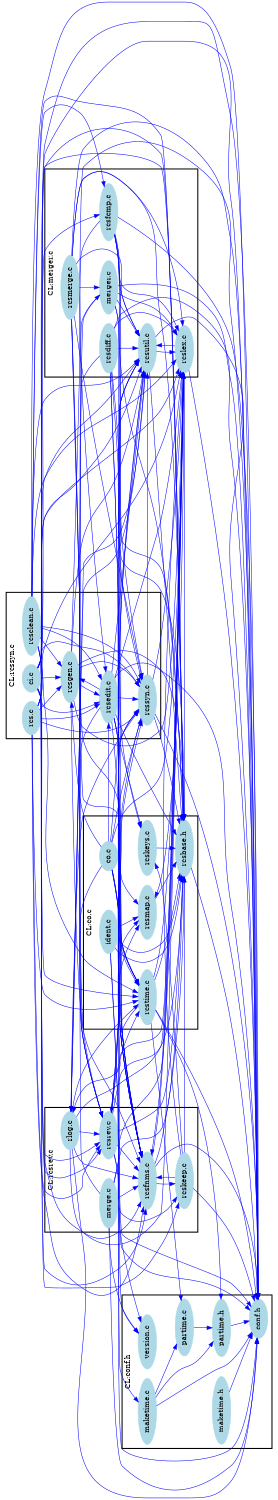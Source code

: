 digraph G {
size = "10,10";
rotate = 90;
subgraph cluster0 {
label = "CL:rcssyn.c";
color = black;
style = bold;
"rcssyn.c"[label="rcssyn.c",shape=ellipse,color=lightblue,fontcolor=black,style=filled];
"rcsgen.c"[label="rcsgen.c",shape=ellipse,color=lightblue,fontcolor=black,style=filled];
"rcsclean.c"[label="rcsclean.c",shape=ellipse,color=lightblue,fontcolor=black,style=filled];
"rcs.c"[label="rcs.c",shape=ellipse,color=lightblue,fontcolor=black,style=filled];
"ci.c"[label="ci.c",shape=ellipse,color=lightblue,fontcolor=black,style=filled];
"rcsedit.c"[label="rcsedit.c",shape=ellipse,color=lightblue,fontcolor=black,style=filled];
}
subgraph cluster1 {
label = "CL:co.c";
color = black;
style = bold;
"co.c"[label="co.c",shape=ellipse,color=lightblue,fontcolor=black,style=filled];
"ident.c"[label="ident.c",shape=ellipse,color=lightblue,fontcolor=black,style=filled];
"rcskeys.c"[label="rcskeys.c",shape=ellipse,color=lightblue,fontcolor=black,style=filled];
"rcstime.c"[label="rcstime.c",shape=ellipse,color=lightblue,fontcolor=black,style=filled];
"rcsmap.c"[label="rcsmap.c",shape=ellipse,color=lightblue,fontcolor=black,style=filled];
"rcsbase.h"[label="rcsbase.h",shape=ellipse,color=lightblue,fontcolor=black,style=filled];
}
subgraph cluster2 {
label = "CL:merger.c";
color = black;
style = bold;
"merger.c"[label="merger.c",shape=ellipse,color=lightblue,fontcolor=black,style=filled];
"rcsutil.c"[label="rcsutil.c",shape=ellipse,color=lightblue,fontcolor=black,style=filled];
"rcslex.c"[label="rcslex.c",shape=ellipse,color=lightblue,fontcolor=black,style=filled];
"rcsmerge.c"[label="rcsmerge.c",shape=ellipse,color=lightblue,fontcolor=black,style=filled];
"rcsdiff.c"[label="rcsdiff.c",shape=ellipse,color=lightblue,fontcolor=black,style=filled];
"rcsfcmp.c"[label="rcsfcmp.c",shape=ellipse,color=lightblue,fontcolor=black,style=filled];
}
subgraph cluster3 {
label = "CL:rcsrev.c";
color = black;
style = bold;
"rcsrev.c"[label="rcsrev.c",shape=ellipse,color=lightblue,fontcolor=black,style=filled];
"rcsfnms.c"[label="rcsfnms.c",shape=ellipse,color=lightblue,fontcolor=black,style=filled];
"merge.c"[label="merge.c",shape=ellipse,color=lightblue,fontcolor=black,style=filled];
"rcskeep.c"[label="rcskeep.c",shape=ellipse,color=lightblue,fontcolor=black,style=filled];
"rlog.c"[label="rlog.c",shape=ellipse,color=lightblue,fontcolor=black,style=filled];
}
subgraph cluster4 {
label = "CL:conf.h";
color = black;
style = bold;
"conf.h"[label="conf.h",shape=ellipse,color=lightblue,fontcolor=black,style=filled];
"version.c"[label="version.c",shape=ellipse,color=lightblue,fontcolor=black,style=filled];
"partime.h"[label="partime.h",shape=ellipse,color=lightblue,fontcolor=black,style=filled];
"maketime.c"[label="maketime.c",shape=ellipse,color=lightblue,fontcolor=black,style=filled];
"partime.c"[label="partime.c",shape=ellipse,color=lightblue,fontcolor=black,style=filled];
"maketime.h"[label="maketime.h",shape=ellipse,color=lightblue,fontcolor=black,style=filled];
}
"rcs.c" -> "rcsedit.c"[color=blue,font=6];
"merger.c" -> "rlog.c"[color=blue,font=6];
"ident.c" -> "rcsmap.c"[color=blue,font=6];
"ci.c" -> "rcsutil.c"[color=blue,font=6];
"ci.c" -> "rcssyn.c"[color=blue,font=6];
"rlog.c" -> "rcsbase.h"[color=blue,font=6];
"rcsmerge.c" -> "rcsutil.c"[color=blue,font=6];
"rcsmerge.c" -> "rcssyn.c"[color=blue,font=6];
"rcsutil.c" -> "rcslex.c"[color=blue,font=6];
"rcssyn.c" -> "rcslex.c"[color=blue,font=6];
"rcslex.c" -> "rcsutil.c"[color=blue,font=6];
"rcsdiff.c" -> "rcsbase.h"[color=blue,font=6];
"ci.c" -> "conf.h"[color=blue,font=6];
"rcstime.c" -> "rcsutil.c"[color=blue,font=6];
"rcsmerge.c" -> "conf.h"[color=blue,font=6];
"rcslex.c" -> "conf.h"[color=blue,font=6];
"co.c" -> "rcsutil.c"[color=blue,font=6];
"co.c" -> "rcssyn.c"[color=blue,font=6];
"rcssyn.c" -> "rcsrev.c"[color=blue,font=6];
"rcsrev.c" -> "rcsutil.c"[color=blue,font=6];
"rcsrev.c" -> "rcssyn.c"[color=blue,font=6];
"rcsclean.c" -> "rcsgen.c"[color=blue,font=6];
"rcs.c" -> "rcslex.c"[color=blue,font=6];
"merge.c" -> "rcslex.c"[color=blue,font=6];
"rcstime.c" -> "conf.h"[color=blue,font=6];
"rcsgen.c" -> "rcsbase.h"[color=blue,font=6];
"partime.h" -> "conf.h"[color=blue,font=6];
"merger.c" -> "rcsbase.h"[color=blue,font=6];
"rcsclean.c" -> "rcsbase.h"[color=blue,font=6];
"rcs.c" -> "rcstime.c"[color=blue,font=6];
"co.c" -> "conf.h"[color=blue,font=6];
"rcssyn.c" -> "rcsfnms.c"[color=blue,font=6];
"rcsrev.c" -> "conf.h"[color=blue,font=6];
"rcsfnms.c" -> "rcsutil.c"[color=blue,font=6];
"rcsfnms.c" -> "rcssyn.c"[color=blue,font=6];
"rcs.c" -> "rcsrev.c"[color=blue,font=6];
"rcsmap.c" -> "rcsbase.h"[color=blue,font=6];
"rcsfnms.c" -> "conf.h"[color=blue,font=6];
"rcsgen.c" -> "rcsedit.c"[color=blue,font=6];
"rcsedit.c" -> "rcsgen.c"[color=blue,font=6];
"rcs.c" -> "rcsfnms.c"[color=blue,font=6];
"merge.c" -> "rcsfnms.c"[color=blue,font=6];
"rlog.c" -> "rcslex.c"[color=blue,font=6];
"rcslex.c" -> "rlog.c"[color=blue,font=6];
"rcskeep.c" -> "rcsbase.h"[color=blue,font=6];
"rcsclean.c" -> "rcsfcmp.c"[color=blue,font=6];
"rcsclean.c" -> "rcsedit.c"[color=blue,font=6];
"rcsfcmp.c" -> "rcsbase.h"[color=blue,font=6];
"rcsedit.c" -> "rcsbase.h"[color=blue,font=6];
"rcsdiff.c" -> "rcslex.c"[color=blue,font=6];
"rlog.c" -> "rcstime.c"[color=blue,font=6];
"rcsedit.c" -> "rcsmap.c"[color=blue,font=6];
"rcsdiff.c" -> "rcstime.c"[color=blue,font=6];
"ci.c" -> "rcsgen.c"[color=blue,font=6];
"rlog.c" -> "rcsrev.c"[color=blue,font=6];
"rcsutil.c" -> "version.c"[color=blue,font=6];
"rcssyn.c" -> "rcsutil.c"[color=blue,font=6];
"rcsmerge.c" -> "merger.c"[color=blue,font=6];
"rcsdiff.c" -> "rcsrev.c"[color=blue,font=6];
"ci.c" -> "rcsbase.h"[color=blue,font=6];
"rcsgen.c" -> "rcslex.c"[color=blue,font=6];
"merger.c" -> "rcslex.c"[color=blue,font=6];
"maketime.c" -> "partime.c"[color=blue,font=6];
"rlog.c" -> "rcsfnms.c"[color=blue,font=6];
"rcsmerge.c" -> "rcsbase.h"[color=blue,font=6];
"rcsfcmp.c" -> "rcsedit.c"[color=blue,font=6];
"rcsclean.c" -> "rcslex.c"[color=blue,font=6];
"rcsutil.c" -> "conf.h"[color=blue,font=6];
"rcssyn.c" -> "conf.h"[color=blue,font=6];
"rcslex.c" -> "rcsbase.h"[color=blue,font=6];
"rcsdiff.c" -> "rcsfnms.c"[color=blue,font=6];
"rcsclean.c" -> "rcstime.c"[color=blue,font=6];
"rcs.c" -> "rcsutil.c"[color=blue,font=6];
"rcs.c" -> "rcssyn.c"[color=blue,font=6];
"merge.c" -> "version.c"[color=blue,font=6];
"co.c" -> "rcsgen.c"[color=blue,font=6];
"rcstime.c" -> "rcsbase.h"[color=blue,font=6];
"rcslex.c" -> "rcsmap.c"[color=blue,font=6];
"ci.c" -> "rcskeep.c"[color=blue,font=6];
"rcstime.c" -> "maketime.c"[color=blue,font=6];
"rcsclean.c" -> "rcsrev.c"[color=blue,font=6];
"maketime.c" -> "partime.h"[color=blue,font=6];
"co.c" -> "rcsbase.h"[color=blue,font=6];
"ci.c" -> "rcsfcmp.c"[color=blue,font=6];
"ci.c" -> "rcsedit.c"[color=blue,font=6];
"rcsrev.c" -> "rcsbase.h"[color=blue,font=6];
"rcs.c" -> "conf.h"[color=blue,font=6];
"merge.c" -> "conf.h"[color=blue,font=6];
"rcskeep.c" -> "rcslex.c"[color=blue,font=6];
"rcsgen.c" -> "rcsfnms.c"[color=blue,font=6];
"merger.c" -> "rcsfnms.c"[color=blue,font=6];
"ident.c" -> "version.c"[color=blue,font=6];
"rcsrev.c" -> "rcsmap.c"[color=blue,font=6];
"rcsfcmp.c" -> "rcslex.c"[color=blue,font=6];
"rcsedit.c" -> "rcslex.c"[color=blue,font=6];
"rcsclean.c" -> "rcsfnms.c"[color=blue,font=6];
"rcsfnms.c" -> "rcsbase.h"[color=blue,font=6];
"rcsedit.c" -> "rcstime.c"[color=blue,font=6];
"ident.c" -> "conf.h"[color=blue,font=6];
"rlog.c" -> "rcsutil.c"[color=blue,font=6];
"rlog.c" -> "rcssyn.c"[color=blue,font=6];
"rcsutil.c" -> "rlog.c"[color=blue,font=6];
"rcsrev.c" -> "rcskeep.c"[color=blue,font=6];
"rcsfnms.c" -> "rcsmap.c"[color=blue,font=6];
"co.c" -> "rcsedit.c"[color=blue,font=6];
"rcsedit.c" -> "rcsrev.c"[color=blue,font=6];
"rcsdiff.c" -> "rcsutil.c"[color=blue,font=6];
"rcsdiff.c" -> "rcssyn.c"[color=blue,font=6];
"ci.c" -> "rcslex.c"[color=blue,font=6];
"rlog.c" -> "conf.h"[color=blue,font=6];
"rcstime.c" -> "partime.c"[color=blue,font=6];
"rcsmerge.c" -> "rcslex.c"[color=blue,font=6];
"rcskeep.c" -> "rcsfnms.c"[color=blue,font=6];
"rcsfnms.c" -> "rcskeep.c"[color=blue,font=6];
"partime.c" -> "partime.h"[color=blue,font=6];
"ci.c" -> "rcstime.c"[color=blue,font=6];
"rcsedit.c" -> "rcsfnms.c"[color=blue,font=6];
"rcsdiff.c" -> "conf.h"[color=blue,font=6];
"rcsmerge.c" -> "rcstime.c"[color=blue,font=6];
"ci.c" -> "rcsrev.c"[color=blue,font=6];
"rcstime.c" -> "rcslex.c"[color=blue,font=6];
"rcskeys.c" -> "rcsbase.h"[color=blue,font=6];
"rcsgen.c" -> "rcsutil.c"[color=blue,font=6];
"rcsgen.c" -> "rcssyn.c"[color=blue,font=6];
"merger.c" -> "rcsutil.c"[color=blue,font=6];
"rcsmerge.c" -> "rcsrev.c"[color=blue,font=6];
"rcsclean.c" -> "rcsutil.c"[color=blue,font=6];
"rcsclean.c" -> "rcssyn.c"[color=blue,font=6];
"co.c" -> "rcslex.c"[color=blue,font=6];
"rcsutil.c" -> "rcsbase.h"[color=blue,font=6];
"rcstime.c" -> "partime.h"[color=blue,font=6];
"rcssyn.c" -> "rcsbase.h"[color=blue,font=6];
"rcsrev.c" -> "rcslex.c"[color=blue,font=6];
"ci.c" -> "rcsfnms.c"[color=blue,font=6];
"rcsgen.c" -> "conf.h"[color=blue,font=6];
"merger.c" -> "conf.h"[color=blue,font=6];
"co.c" -> "rcstime.c"[color=blue,font=6];
"rcsrev.c" -> "rcstime.c"[color=blue,font=6];
"rcsmerge.c" -> "rcsfnms.c"[color=blue,font=6];
"rcsclean.c" -> "conf.h"[color=blue,font=6];
"rcs.c" -> "rcsgen.c"[color=blue,font=6];
"merge.c" -> "merger.c"[color=blue,font=6];
"rcslex.c" -> "rcsfnms.c"[color=blue,font=6];
"rcskeep.c" -> "rcskeys.c"[color=blue,font=6];
"rcsfnms.c" -> "rcslex.c"[color=blue,font=6];
"rcsbase.h" -> "conf.h"[color=blue,font=6];
"co.c" -> "rcsrev.c"[color=blue,font=6];
"rcsfcmp.c" -> "rcskeys.c"[color=blue,font=6];
"rcsedit.c" -> "rcskeys.c"[color=blue,font=6];
"rcs.c" -> "rcsbase.h"[color=blue,font=6];
"merge.c" -> "rcsbase.h"[color=blue,font=6];
"maketime.c" -> "conf.h"[color=blue,font=6];
"rcsfcmp.c" -> "rcsutil.c"[color=blue,font=6];
"rcsfcmp.c" -> "rcssyn.c"[color=blue,font=6];
"rcsedit.c" -> "rcsutil.c"[color=blue,font=6];
"rcsedit.c" -> "rcssyn.c"[color=blue,font=6];
"co.c" -> "rcsfnms.c"[color=blue,font=6];
"rcsrev.c" -> "rcsfnms.c"[color=blue,font=6];
"rcskeep.c" -> "conf.h"[color=blue,font=6];
"ident.c" -> "rcsbase.h"[color=blue,font=6];
"rcsfcmp.c" -> "conf.h"[color=blue,font=6];
"rcsedit.c" -> "conf.h"[color=blue,font=6];
"maketime.h" -> "conf.h"[color=blue,font=6];
}